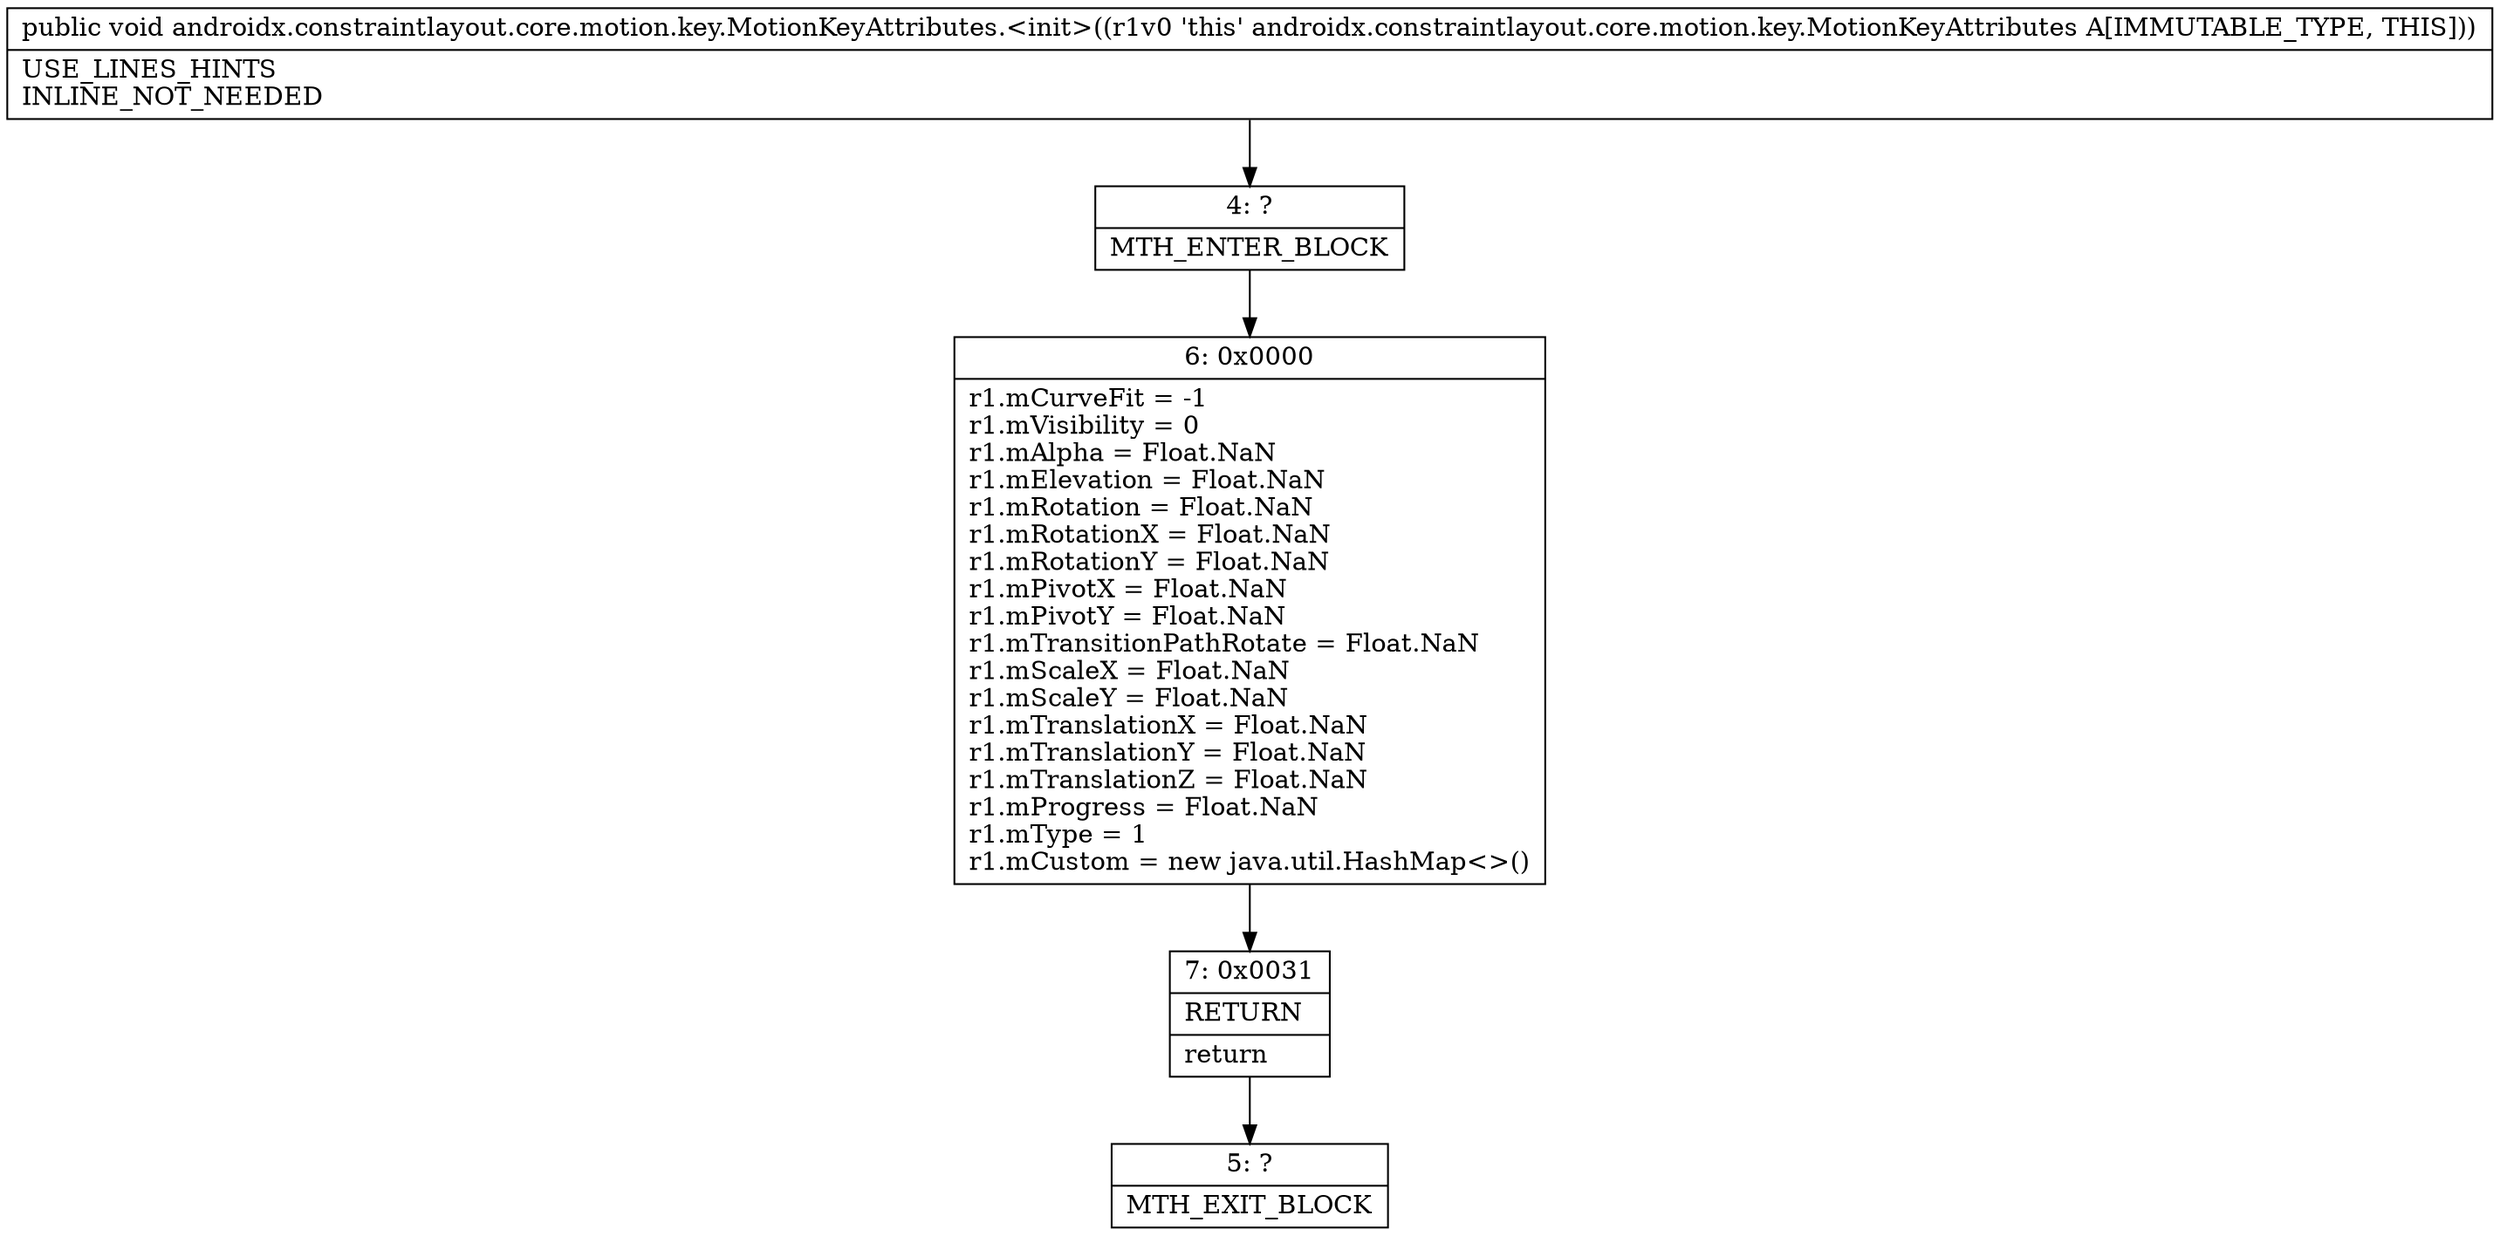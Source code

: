 digraph "CFG forandroidx.constraintlayout.core.motion.key.MotionKeyAttributes.\<init\>()V" {
Node_4 [shape=record,label="{4\:\ ?|MTH_ENTER_BLOCK\l}"];
Node_6 [shape=record,label="{6\:\ 0x0000|r1.mCurveFit = \-1\lr1.mVisibility = 0\lr1.mAlpha = Float.NaN\lr1.mElevation = Float.NaN\lr1.mRotation = Float.NaN\lr1.mRotationX = Float.NaN\lr1.mRotationY = Float.NaN\lr1.mPivotX = Float.NaN\lr1.mPivotY = Float.NaN\lr1.mTransitionPathRotate = Float.NaN\lr1.mScaleX = Float.NaN\lr1.mScaleY = Float.NaN\lr1.mTranslationX = Float.NaN\lr1.mTranslationY = Float.NaN\lr1.mTranslationZ = Float.NaN\lr1.mProgress = Float.NaN\lr1.mType = 1\lr1.mCustom = new java.util.HashMap\<\>()\l}"];
Node_7 [shape=record,label="{7\:\ 0x0031|RETURN\l|return\l}"];
Node_5 [shape=record,label="{5\:\ ?|MTH_EXIT_BLOCK\l}"];
MethodNode[shape=record,label="{public void androidx.constraintlayout.core.motion.key.MotionKeyAttributes.\<init\>((r1v0 'this' androidx.constraintlayout.core.motion.key.MotionKeyAttributes A[IMMUTABLE_TYPE, THIS]))  | USE_LINES_HINTS\lINLINE_NOT_NEEDED\l}"];
MethodNode -> Node_4;Node_4 -> Node_6;
Node_6 -> Node_7;
Node_7 -> Node_5;
}

